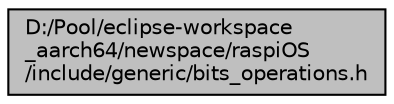 digraph "D:/Pool/eclipse-workspace_aarch64/newspace/raspiOS/include/generic/bits_operations.h"
{
  edge [fontname="Helvetica",fontsize="10",labelfontname="Helvetica",labelfontsize="10"];
  node [fontname="Helvetica",fontsize="10",shape=record];
  Node1220 [label="D:/Pool/eclipse-workspace\l_aarch64/newspace/raspiOS\l/include/generic/bits_operations.h",height=0.2,width=0.4,color="black", fillcolor="grey75", style="filled", fontcolor="black"];
}
